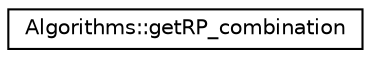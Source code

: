 digraph "Graphical Class Hierarchy"
{
 // LATEX_PDF_SIZE
  edge [fontname="Helvetica",fontsize="10",labelfontname="Helvetica",labelfontsize="10"];
  node [fontname="Helvetica",fontsize="10",shape=record];
  rankdir="LR";
  Node0 [label="Algorithms::getRP_combination",height=0.2,width=0.4,color="black", fillcolor="white", style="filled",URL="$struct_algorithms_1_1get_r_p__combination.html",tooltip=" "];
}
